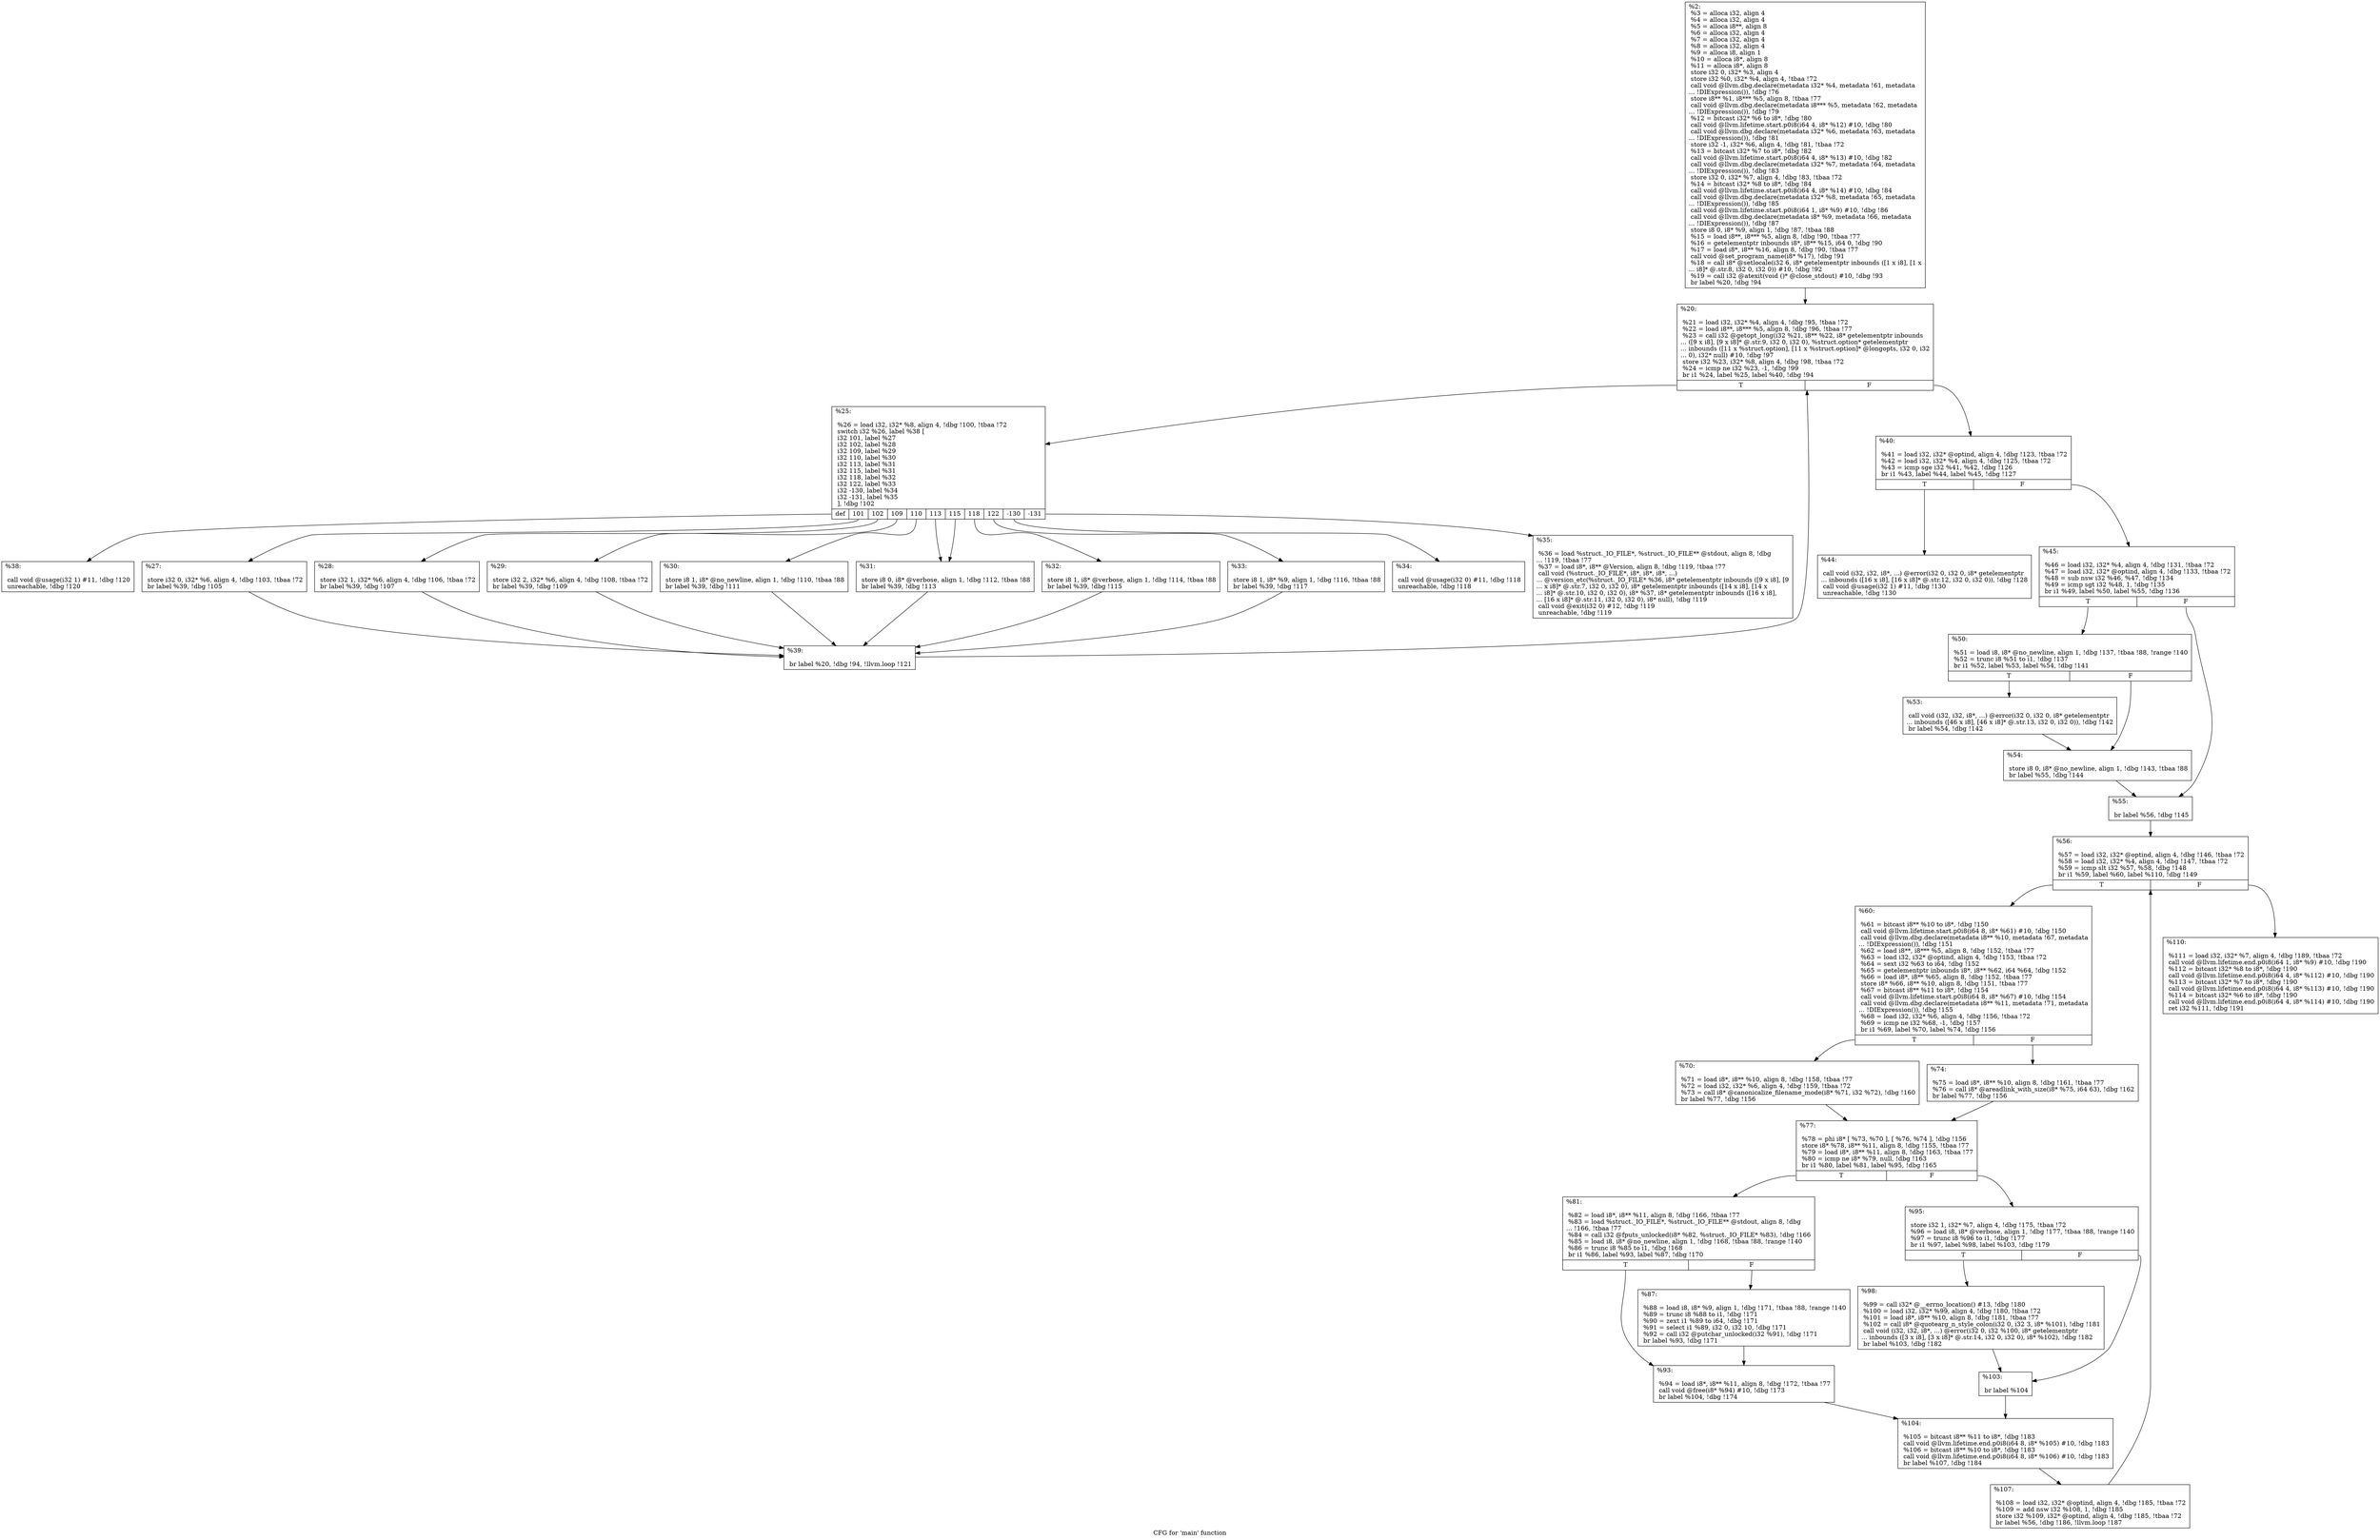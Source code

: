digraph "CFG for 'main' function" {
	label="CFG for 'main' function";

	Node0x1b6df80 [shape=record,label="{%2:\l  %3 = alloca i32, align 4\l  %4 = alloca i32, align 4\l  %5 = alloca i8**, align 8\l  %6 = alloca i32, align 4\l  %7 = alloca i32, align 4\l  %8 = alloca i32, align 4\l  %9 = alloca i8, align 1\l  %10 = alloca i8*, align 8\l  %11 = alloca i8*, align 8\l  store i32 0, i32* %3, align 4\l  store i32 %0, i32* %4, align 4, !tbaa !72\l  call void @llvm.dbg.declare(metadata i32* %4, metadata !61, metadata\l... !DIExpression()), !dbg !76\l  store i8** %1, i8*** %5, align 8, !tbaa !77\l  call void @llvm.dbg.declare(metadata i8*** %5, metadata !62, metadata\l... !DIExpression()), !dbg !79\l  %12 = bitcast i32* %6 to i8*, !dbg !80\l  call void @llvm.lifetime.start.p0i8(i64 4, i8* %12) #10, !dbg !80\l  call void @llvm.dbg.declare(metadata i32* %6, metadata !63, metadata\l... !DIExpression()), !dbg !81\l  store i32 -1, i32* %6, align 4, !dbg !81, !tbaa !72\l  %13 = bitcast i32* %7 to i8*, !dbg !82\l  call void @llvm.lifetime.start.p0i8(i64 4, i8* %13) #10, !dbg !82\l  call void @llvm.dbg.declare(metadata i32* %7, metadata !64, metadata\l... !DIExpression()), !dbg !83\l  store i32 0, i32* %7, align 4, !dbg !83, !tbaa !72\l  %14 = bitcast i32* %8 to i8*, !dbg !84\l  call void @llvm.lifetime.start.p0i8(i64 4, i8* %14) #10, !dbg !84\l  call void @llvm.dbg.declare(metadata i32* %8, metadata !65, metadata\l... !DIExpression()), !dbg !85\l  call void @llvm.lifetime.start.p0i8(i64 1, i8* %9) #10, !dbg !86\l  call void @llvm.dbg.declare(metadata i8* %9, metadata !66, metadata\l... !DIExpression()), !dbg !87\l  store i8 0, i8* %9, align 1, !dbg !87, !tbaa !88\l  %15 = load i8**, i8*** %5, align 8, !dbg !90, !tbaa !77\l  %16 = getelementptr inbounds i8*, i8** %15, i64 0, !dbg !90\l  %17 = load i8*, i8** %16, align 8, !dbg !90, !tbaa !77\l  call void @set_program_name(i8* %17), !dbg !91\l  %18 = call i8* @setlocale(i32 6, i8* getelementptr inbounds ([1 x i8], [1 x\l... i8]* @.str.8, i32 0, i32 0)) #10, !dbg !92\l  %19 = call i32 @atexit(void ()* @close_stdout) #10, !dbg !93\l  br label %20, !dbg !94\l}"];
	Node0x1b6df80 -> Node0x1b6dfd0;
	Node0x1b6dfd0 [shape=record,label="{%20:\l\l  %21 = load i32, i32* %4, align 4, !dbg !95, !tbaa !72\l  %22 = load i8**, i8*** %5, align 8, !dbg !96, !tbaa !77\l  %23 = call i32 @getopt_long(i32 %21, i8** %22, i8* getelementptr inbounds\l... ([9 x i8], [9 x i8]* @.str.9, i32 0, i32 0), %struct.option* getelementptr\l... inbounds ([11 x %struct.option], [11 x %struct.option]* @longopts, i32 0, i32\l... 0), i32* null) #10, !dbg !97\l  store i32 %23, i32* %8, align 4, !dbg !98, !tbaa !72\l  %24 = icmp ne i32 %23, -1, !dbg !99\l  br i1 %24, label %25, label %40, !dbg !94\l|{<s0>T|<s1>F}}"];
	Node0x1b6dfd0:s0 -> Node0x1b6e020;
	Node0x1b6dfd0:s1 -> Node0x1b6e3e0;
	Node0x1b6e020 [shape=record,label="{%25:\l\l  %26 = load i32, i32* %8, align 4, !dbg !100, !tbaa !72\l  switch i32 %26, label %38 [\l    i32 101, label %27\l    i32 102, label %28\l    i32 109, label %29\l    i32 110, label %30\l    i32 113, label %31\l    i32 115, label %31\l    i32 118, label %32\l    i32 122, label %33\l    i32 -130, label %34\l    i32 -131, label %35\l  ], !dbg !102\l|{<s0>def|<s1>101|<s2>102|<s3>109|<s4>110|<s5>113|<s6>115|<s7>118|<s8>122|<s9>-130|<s10>-131}}"];
	Node0x1b6e020:s0 -> Node0x1b6e340;
	Node0x1b6e020:s1 -> Node0x1b6e070;
	Node0x1b6e020:s2 -> Node0x1b6e0c0;
	Node0x1b6e020:s3 -> Node0x1b6e110;
	Node0x1b6e020:s4 -> Node0x1b6e160;
	Node0x1b6e020:s5 -> Node0x1b6e1b0;
	Node0x1b6e020:s6 -> Node0x1b6e1b0;
	Node0x1b6e020:s7 -> Node0x1b6e200;
	Node0x1b6e020:s8 -> Node0x1b6e250;
	Node0x1b6e020:s9 -> Node0x1b6e2a0;
	Node0x1b6e020:s10 -> Node0x1b6e2f0;
	Node0x1b6e070 [shape=record,label="{%27:\l\l  store i32 0, i32* %6, align 4, !dbg !103, !tbaa !72\l  br label %39, !dbg !105\l}"];
	Node0x1b6e070 -> Node0x1b6e390;
	Node0x1b6e0c0 [shape=record,label="{%28:\l\l  store i32 1, i32* %6, align 4, !dbg !106, !tbaa !72\l  br label %39, !dbg !107\l}"];
	Node0x1b6e0c0 -> Node0x1b6e390;
	Node0x1b6e110 [shape=record,label="{%29:\l\l  store i32 2, i32* %6, align 4, !dbg !108, !tbaa !72\l  br label %39, !dbg !109\l}"];
	Node0x1b6e110 -> Node0x1b6e390;
	Node0x1b6e160 [shape=record,label="{%30:\l\l  store i8 1, i8* @no_newline, align 1, !dbg !110, !tbaa !88\l  br label %39, !dbg !111\l}"];
	Node0x1b6e160 -> Node0x1b6e390;
	Node0x1b6e1b0 [shape=record,label="{%31:\l\l  store i8 0, i8* @verbose, align 1, !dbg !112, !tbaa !88\l  br label %39, !dbg !113\l}"];
	Node0x1b6e1b0 -> Node0x1b6e390;
	Node0x1b6e200 [shape=record,label="{%32:\l\l  store i8 1, i8* @verbose, align 1, !dbg !114, !tbaa !88\l  br label %39, !dbg !115\l}"];
	Node0x1b6e200 -> Node0x1b6e390;
	Node0x1b6e250 [shape=record,label="{%33:\l\l  store i8 1, i8* %9, align 1, !dbg !116, !tbaa !88\l  br label %39, !dbg !117\l}"];
	Node0x1b6e250 -> Node0x1b6e390;
	Node0x1b6e2a0 [shape=record,label="{%34:\l\l  call void @usage(i32 0) #11, !dbg !118\l  unreachable, !dbg !118\l}"];
	Node0x1b6e2f0 [shape=record,label="{%35:\l\l  %36 = load %struct._IO_FILE*, %struct._IO_FILE** @stdout, align 8, !dbg\l... !119, !tbaa !77\l  %37 = load i8*, i8** @Version, align 8, !dbg !119, !tbaa !77\l  call void (%struct._IO_FILE*, i8*, i8*, i8*, ...)\l... @version_etc(%struct._IO_FILE* %36, i8* getelementptr inbounds ([9 x i8], [9\l... x i8]* @.str.7, i32 0, i32 0), i8* getelementptr inbounds ([14 x i8], [14 x\l... i8]* @.str.10, i32 0, i32 0), i8* %37, i8* getelementptr inbounds ([16 x i8],\l... [16 x i8]* @.str.11, i32 0, i32 0), i8* null), !dbg !119\l  call void @exit(i32 0) #12, !dbg !119\l  unreachable, !dbg !119\l}"];
	Node0x1b6e340 [shape=record,label="{%38:\l\l  call void @usage(i32 1) #11, !dbg !120\l  unreachable, !dbg !120\l}"];
	Node0x1b6e390 [shape=record,label="{%39:\l\l  br label %20, !dbg !94, !llvm.loop !121\l}"];
	Node0x1b6e390 -> Node0x1b6dfd0;
	Node0x1b6e3e0 [shape=record,label="{%40:\l\l  %41 = load i32, i32* @optind, align 4, !dbg !123, !tbaa !72\l  %42 = load i32, i32* %4, align 4, !dbg !125, !tbaa !72\l  %43 = icmp sge i32 %41, %42, !dbg !126\l  br i1 %43, label %44, label %45, !dbg !127\l|{<s0>T|<s1>F}}"];
	Node0x1b6e3e0:s0 -> Node0x1b6e430;
	Node0x1b6e3e0:s1 -> Node0x1b6e480;
	Node0x1b6e430 [shape=record,label="{%44:\l\l  call void (i32, i32, i8*, ...) @error(i32 0, i32 0, i8* getelementptr\l... inbounds ([16 x i8], [16 x i8]* @.str.12, i32 0, i32 0)), !dbg !128\l  call void @usage(i32 1) #11, !dbg !130\l  unreachable, !dbg !130\l}"];
	Node0x1b6e480 [shape=record,label="{%45:\l\l  %46 = load i32, i32* %4, align 4, !dbg !131, !tbaa !72\l  %47 = load i32, i32* @optind, align 4, !dbg !133, !tbaa !72\l  %48 = sub nsw i32 %46, %47, !dbg !134\l  %49 = icmp sgt i32 %48, 1, !dbg !135\l  br i1 %49, label %50, label %55, !dbg !136\l|{<s0>T|<s1>F}}"];
	Node0x1b6e480:s0 -> Node0x1b6e4d0;
	Node0x1b6e480:s1 -> Node0x1b6e5c0;
	Node0x1b6e4d0 [shape=record,label="{%50:\l\l  %51 = load i8, i8* @no_newline, align 1, !dbg !137, !tbaa !88, !range !140\l  %52 = trunc i8 %51 to i1, !dbg !137\l  br i1 %52, label %53, label %54, !dbg !141\l|{<s0>T|<s1>F}}"];
	Node0x1b6e4d0:s0 -> Node0x1b6e520;
	Node0x1b6e4d0:s1 -> Node0x1b6e570;
	Node0x1b6e520 [shape=record,label="{%53:\l\l  call void (i32, i32, i8*, ...) @error(i32 0, i32 0, i8* getelementptr\l... inbounds ([46 x i8], [46 x i8]* @.str.13, i32 0, i32 0)), !dbg !142\l  br label %54, !dbg !142\l}"];
	Node0x1b6e520 -> Node0x1b6e570;
	Node0x1b6e570 [shape=record,label="{%54:\l\l  store i8 0, i8* @no_newline, align 1, !dbg !143, !tbaa !88\l  br label %55, !dbg !144\l}"];
	Node0x1b6e570 -> Node0x1b6e5c0;
	Node0x1b6e5c0 [shape=record,label="{%55:\l\l  br label %56, !dbg !145\l}"];
	Node0x1b6e5c0 -> Node0x1b6e610;
	Node0x1b6e610 [shape=record,label="{%56:\l\l  %57 = load i32, i32* @optind, align 4, !dbg !146, !tbaa !72\l  %58 = load i32, i32* %4, align 4, !dbg !147, !tbaa !72\l  %59 = icmp slt i32 %57, %58, !dbg !148\l  br i1 %59, label %60, label %110, !dbg !149\l|{<s0>T|<s1>F}}"];
	Node0x1b6e610:s0 -> Node0x1b6e660;
	Node0x1b6e610:s1 -> Node0x1b6ea20;
	Node0x1b6e660 [shape=record,label="{%60:\l\l  %61 = bitcast i8** %10 to i8*, !dbg !150\l  call void @llvm.lifetime.start.p0i8(i64 8, i8* %61) #10, !dbg !150\l  call void @llvm.dbg.declare(metadata i8** %10, metadata !67, metadata\l... !DIExpression()), !dbg !151\l  %62 = load i8**, i8*** %5, align 8, !dbg !152, !tbaa !77\l  %63 = load i32, i32* @optind, align 4, !dbg !153, !tbaa !72\l  %64 = sext i32 %63 to i64, !dbg !152\l  %65 = getelementptr inbounds i8*, i8** %62, i64 %64, !dbg !152\l  %66 = load i8*, i8** %65, align 8, !dbg !152, !tbaa !77\l  store i8* %66, i8** %10, align 8, !dbg !151, !tbaa !77\l  %67 = bitcast i8** %11 to i8*, !dbg !154\l  call void @llvm.lifetime.start.p0i8(i64 8, i8* %67) #10, !dbg !154\l  call void @llvm.dbg.declare(metadata i8** %11, metadata !71, metadata\l... !DIExpression()), !dbg !155\l  %68 = load i32, i32* %6, align 4, !dbg !156, !tbaa !72\l  %69 = icmp ne i32 %68, -1, !dbg !157\l  br i1 %69, label %70, label %74, !dbg !156\l|{<s0>T|<s1>F}}"];
	Node0x1b6e660:s0 -> Node0x1b6e6b0;
	Node0x1b6e660:s1 -> Node0x1b6e700;
	Node0x1b6e6b0 [shape=record,label="{%70:\l\l  %71 = load i8*, i8** %10, align 8, !dbg !158, !tbaa !77\l  %72 = load i32, i32* %6, align 4, !dbg !159, !tbaa !72\l  %73 = call i8* @canonicalize_filename_mode(i8* %71, i32 %72), !dbg !160\l  br label %77, !dbg !156\l}"];
	Node0x1b6e6b0 -> Node0x1b6e750;
	Node0x1b6e700 [shape=record,label="{%74:\l\l  %75 = load i8*, i8** %10, align 8, !dbg !161, !tbaa !77\l  %76 = call i8* @areadlink_with_size(i8* %75, i64 63), !dbg !162\l  br label %77, !dbg !156\l}"];
	Node0x1b6e700 -> Node0x1b6e750;
	Node0x1b6e750 [shape=record,label="{%77:\l\l  %78 = phi i8* [ %73, %70 ], [ %76, %74 ], !dbg !156\l  store i8* %78, i8** %11, align 8, !dbg !155, !tbaa !77\l  %79 = load i8*, i8** %11, align 8, !dbg !163, !tbaa !77\l  %80 = icmp ne i8* %79, null, !dbg !163\l  br i1 %80, label %81, label %95, !dbg !165\l|{<s0>T|<s1>F}}"];
	Node0x1b6e750:s0 -> Node0x1b6e7a0;
	Node0x1b6e750:s1 -> Node0x1b6e890;
	Node0x1b6e7a0 [shape=record,label="{%81:\l\l  %82 = load i8*, i8** %11, align 8, !dbg !166, !tbaa !77\l  %83 = load %struct._IO_FILE*, %struct._IO_FILE** @stdout, align 8, !dbg\l... !166, !tbaa !77\l  %84 = call i32 @fputs_unlocked(i8* %82, %struct._IO_FILE* %83), !dbg !166\l  %85 = load i8, i8* @no_newline, align 1, !dbg !168, !tbaa !88, !range !140\l  %86 = trunc i8 %85 to i1, !dbg !168\l  br i1 %86, label %93, label %87, !dbg !170\l|{<s0>T|<s1>F}}"];
	Node0x1b6e7a0:s0 -> Node0x1b6e840;
	Node0x1b6e7a0:s1 -> Node0x1b6e7f0;
	Node0x1b6e7f0 [shape=record,label="{%87:\l\l  %88 = load i8, i8* %9, align 1, !dbg !171, !tbaa !88, !range !140\l  %89 = trunc i8 %88 to i1, !dbg !171\l  %90 = zext i1 %89 to i64, !dbg !171\l  %91 = select i1 %89, i32 0, i32 10, !dbg !171\l  %92 = call i32 @putchar_unlocked(i32 %91), !dbg !171\l  br label %93, !dbg !171\l}"];
	Node0x1b6e7f0 -> Node0x1b6e840;
	Node0x1b6e840 [shape=record,label="{%93:\l\l  %94 = load i8*, i8** %11, align 8, !dbg !172, !tbaa !77\l  call void @free(i8* %94) #10, !dbg !173\l  br label %104, !dbg !174\l}"];
	Node0x1b6e840 -> Node0x1b6e980;
	Node0x1b6e890 [shape=record,label="{%95:\l\l  store i32 1, i32* %7, align 4, !dbg !175, !tbaa !72\l  %96 = load i8, i8* @verbose, align 1, !dbg !177, !tbaa !88, !range !140\l  %97 = trunc i8 %96 to i1, !dbg !177\l  br i1 %97, label %98, label %103, !dbg !179\l|{<s0>T|<s1>F}}"];
	Node0x1b6e890:s0 -> Node0x1b6e8e0;
	Node0x1b6e890:s1 -> Node0x1b6e930;
	Node0x1b6e8e0 [shape=record,label="{%98:\l\l  %99 = call i32* @__errno_location() #13, !dbg !180\l  %100 = load i32, i32* %99, align 4, !dbg !180, !tbaa !72\l  %101 = load i8*, i8** %10, align 8, !dbg !181, !tbaa !77\l  %102 = call i8* @quotearg_n_style_colon(i32 0, i32 3, i8* %101), !dbg !181\l  call void (i32, i32, i8*, ...) @error(i32 0, i32 %100, i8* getelementptr\l... inbounds ([3 x i8], [3 x i8]* @.str.14, i32 0, i32 0), i8* %102), !dbg !182\l  br label %103, !dbg !182\l}"];
	Node0x1b6e8e0 -> Node0x1b6e930;
	Node0x1b6e930 [shape=record,label="{%103:\l\l  br label %104\l}"];
	Node0x1b6e930 -> Node0x1b6e980;
	Node0x1b6e980 [shape=record,label="{%104:\l\l  %105 = bitcast i8** %11 to i8*, !dbg !183\l  call void @llvm.lifetime.end.p0i8(i64 8, i8* %105) #10, !dbg !183\l  %106 = bitcast i8** %10 to i8*, !dbg !183\l  call void @llvm.lifetime.end.p0i8(i64 8, i8* %106) #10, !dbg !183\l  br label %107, !dbg !184\l}"];
	Node0x1b6e980 -> Node0x1b6e9d0;
	Node0x1b6e9d0 [shape=record,label="{%107:\l\l  %108 = load i32, i32* @optind, align 4, !dbg !185, !tbaa !72\l  %109 = add nsw i32 %108, 1, !dbg !185\l  store i32 %109, i32* @optind, align 4, !dbg !185, !tbaa !72\l  br label %56, !dbg !186, !llvm.loop !187\l}"];
	Node0x1b6e9d0 -> Node0x1b6e610;
	Node0x1b6ea20 [shape=record,label="{%110:\l\l  %111 = load i32, i32* %7, align 4, !dbg !189, !tbaa !72\l  call void @llvm.lifetime.end.p0i8(i64 1, i8* %9) #10, !dbg !190\l  %112 = bitcast i32* %8 to i8*, !dbg !190\l  call void @llvm.lifetime.end.p0i8(i64 4, i8* %112) #10, !dbg !190\l  %113 = bitcast i32* %7 to i8*, !dbg !190\l  call void @llvm.lifetime.end.p0i8(i64 4, i8* %113) #10, !dbg !190\l  %114 = bitcast i32* %6 to i8*, !dbg !190\l  call void @llvm.lifetime.end.p0i8(i64 4, i8* %114) #10, !dbg !190\l  ret i32 %111, !dbg !191\l}"];
}
